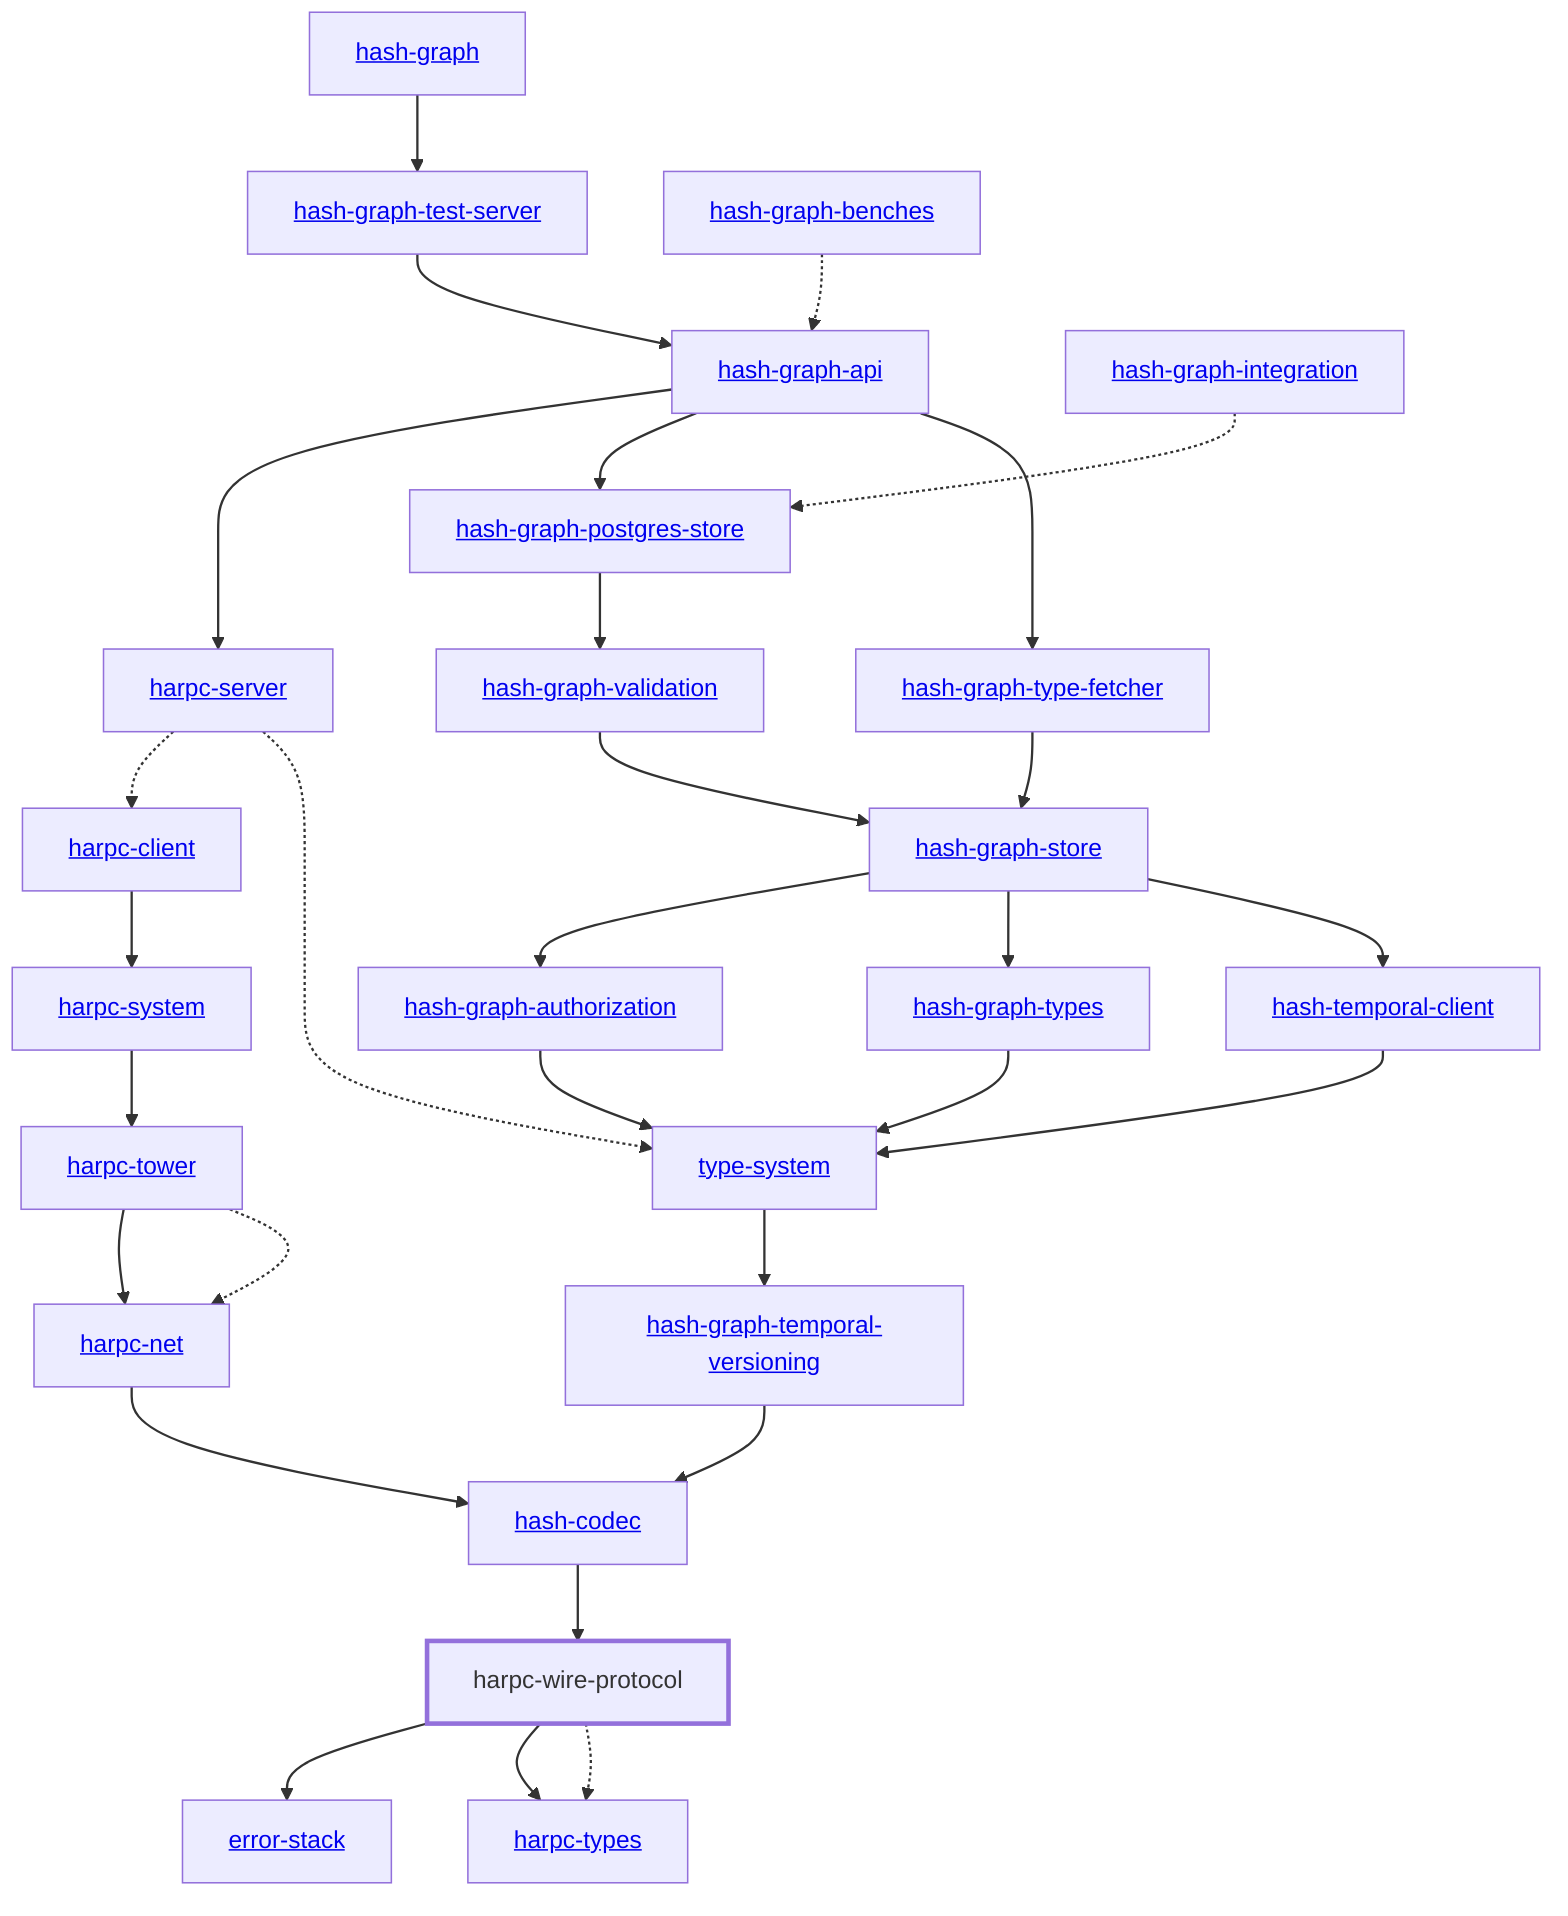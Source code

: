 graph TD
    linkStyle default stroke-width:1.5px
    classDef default stroke-width:1px
    classDef root stroke-width:3px
    classDef dev stroke-width:1px
    classDef build stroke-width:1px
    %% Legend
    %% --> : Normal dependency
    %% -.-> : Dev dependency
    %% ---> : Build dependency
    0[<a href="../hash_graph_types/index.html">hash-graph-types</a>]
    1[<a href="../hash_graph_validation/index.html">hash-graph-validation</a>]
    2[<a href="../hash_graph_postgres_store/index.html">hash-graph-postgres-store</a>]
    3[<a href="../hash_graph_store/index.html">hash-graph-store</a>]
    4[<a href="../hash_graph_temporal_versioning/index.html">hash-graph-temporal-versioning</a>]
    5[<a href="../hash_temporal_client/index.html">hash-temporal-client</a>]
    6[<a href="../hash_graph_test_server/index.html">hash-graph-test-server</a>]
    7[<a href="../error_stack/index.html">error-stack</a>]
    8[<a href="../type_system/index.html">type-system</a>]
    9[<a href="../harpc_client/index.html">harpc-client</a>]
    10[<a href="../hash_graph_type_fetcher/index.html">hash-graph-type-fetcher</a>]
    11[<a href="../harpc_net/index.html">harpc-net</a>]
    12[<a href="../harpc_server/index.html">harpc-server</a>]
    13[<a href="../harpc_system/index.html">harpc-system</a>]
    14[<a href="../harpc_tower/index.html">harpc-tower</a>]
    15[<a href="../harpc_types/index.html">harpc-types</a>]
    16[harpc-wire-protocol]
    class 16 root
    17[<a href="../hash_codec/index.html">hash-codec</a>]
    18[<a href="../hash_graph/index.html">hash-graph</a>]
    19[<a href="../hash_graph_api/index.html">hash-graph-api</a>]
    20[<a href="../hash_graph_authorization/index.html">hash-graph-authorization</a>]
    21[<a href="../hash_graph_benches/index.html">hash-graph-benches</a>]
    22[<a href="../hash_graph_integration/index.html">hash-graph-integration</a>]
    4 --> 17
    6 --> 19
    9 --> 13
    11 --> 17
    5 --> 8
    12 -.-> 9
    12 -.-> 8
    13 --> 14
    14 --> 11
    10 --> 3
    14 -.-> 11
    16 --> 7
    16 --> 15
    16 -.-> 15
    17 --> 16
    18 --> 6
    19 --> 12
    19 --> 2
    19 --> 10
    20 --> 8
    21 -.-> 19
    22 -.-> 2
    0 --> 8
    8 --> 4
    1 --> 3
    2 --> 1
    3 --> 20
    3 --> 0
    3 --> 5